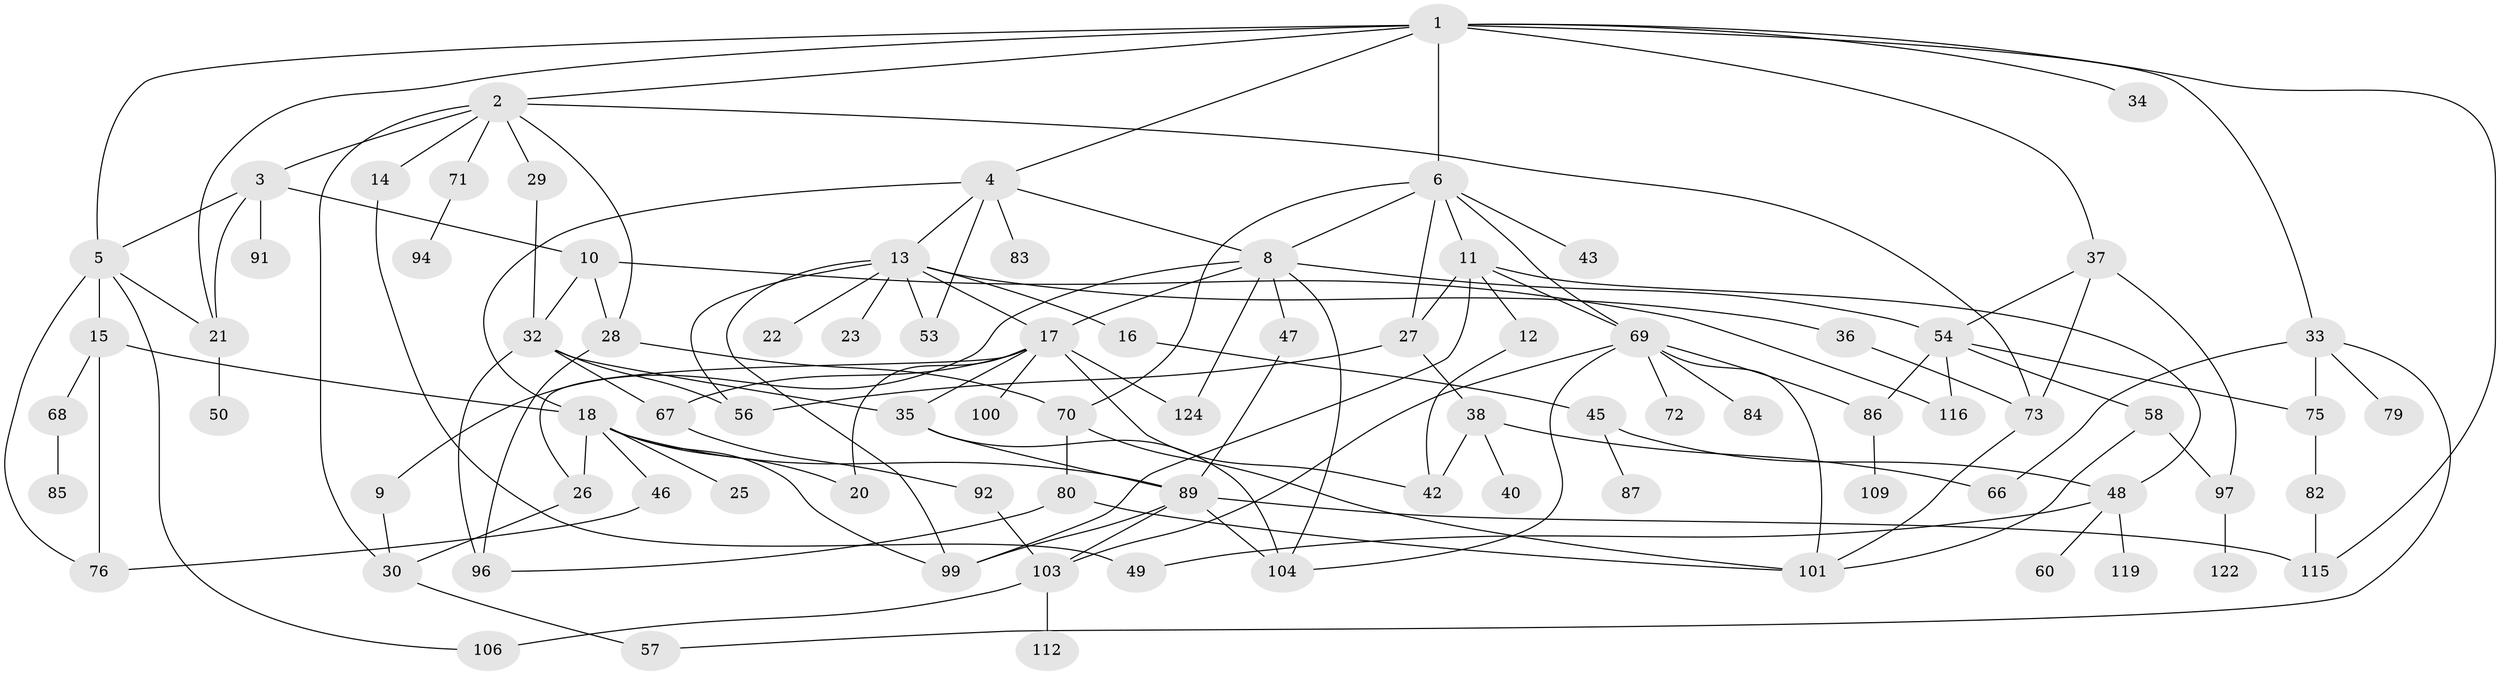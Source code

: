 // Generated by graph-tools (version 1.1) at 2025/23/03/03/25 07:23:30]
// undirected, 86 vertices, 140 edges
graph export_dot {
graph [start="1"]
  node [color=gray90,style=filled];
  1 [super="+31"];
  2 [super="+121"];
  3 [super="+118"];
  4 [super="+74"];
  5 [super="+39"];
  6 [super="+7"];
  8 [super="+41"];
  9 [super="+24"];
  10 [super="+59"];
  11 [super="+55"];
  12;
  13 [super="+19"];
  14;
  15 [super="+90"];
  16;
  17 [super="+62"];
  18 [super="+117"];
  20 [super="+61"];
  21;
  22;
  23;
  25;
  26;
  27;
  28 [super="+51"];
  29;
  30 [super="+65"];
  32 [super="+44"];
  33;
  34;
  35 [super="+52"];
  36;
  37 [super="+98"];
  38 [super="+64"];
  40;
  42 [super="+81"];
  43;
  45;
  46 [super="+78"];
  47;
  48 [super="+63"];
  49;
  50;
  53 [super="+120"];
  54;
  56 [super="+113"];
  57 [super="+110"];
  58 [super="+102"];
  60;
  66;
  67;
  68;
  69 [super="+108"];
  70;
  71;
  72;
  73;
  75;
  76 [super="+77"];
  79;
  80 [super="+88"];
  82 [super="+105"];
  83;
  84;
  85;
  86 [super="+93"];
  87;
  89 [super="+95"];
  91;
  92;
  94;
  96;
  97 [super="+123"];
  99 [super="+107"];
  100;
  101 [super="+125"];
  103 [super="+111"];
  104 [super="+114"];
  106;
  109;
  112;
  115;
  116;
  119;
  122;
  124;
  1 -- 2;
  1 -- 4;
  1 -- 5;
  1 -- 6;
  1 -- 34;
  1 -- 37;
  1 -- 115;
  1 -- 21;
  1 -- 33;
  2 -- 3;
  2 -- 14;
  2 -- 28;
  2 -- 29;
  2 -- 71;
  2 -- 73;
  2 -- 30;
  3 -- 10;
  3 -- 21;
  3 -- 91;
  3 -- 5;
  4 -- 8;
  4 -- 13;
  4 -- 18;
  4 -- 53;
  4 -- 83;
  5 -- 15;
  5 -- 21;
  5 -- 76;
  5 -- 106;
  6 -- 27;
  6 -- 43;
  6 -- 8;
  6 -- 70;
  6 -- 11;
  6 -- 69;
  8 -- 9;
  8 -- 47;
  8 -- 54;
  8 -- 124;
  8 -- 104;
  8 -- 17;
  9 -- 30;
  10 -- 32;
  10 -- 116;
  10 -- 28;
  11 -- 12;
  11 -- 69;
  11 -- 99;
  11 -- 27;
  11 -- 48;
  12 -- 42;
  13 -- 16;
  13 -- 17;
  13 -- 22;
  13 -- 99;
  13 -- 36;
  13 -- 53;
  13 -- 23;
  13 -- 56;
  14 -- 49;
  15 -- 68;
  15 -- 76;
  15 -- 18;
  16 -- 45;
  17 -- 20;
  17 -- 26;
  17 -- 67 [weight=2];
  17 -- 100;
  17 -- 124;
  17 -- 42;
  17 -- 35;
  18 -- 25;
  18 -- 46;
  18 -- 99;
  18 -- 20;
  18 -- 89;
  18 -- 26;
  21 -- 50;
  26 -- 30;
  27 -- 38;
  27 -- 56;
  28 -- 96;
  28 -- 70;
  29 -- 32;
  30 -- 57;
  32 -- 35;
  32 -- 96;
  32 -- 67;
  32 -- 56;
  33 -- 75;
  33 -- 79;
  33 -- 57;
  33 -- 66;
  35 -- 104;
  35 -- 89;
  36 -- 73;
  37 -- 97;
  37 -- 54;
  37 -- 73;
  38 -- 40;
  38 -- 42;
  38 -- 66;
  45 -- 48 [weight=2];
  45 -- 87;
  46 -- 76;
  47 -- 89;
  48 -- 60;
  48 -- 119;
  48 -- 49;
  54 -- 58;
  54 -- 116;
  54 -- 75;
  54 -- 86;
  58 -- 101;
  58 -- 97;
  67 -- 92;
  68 -- 85;
  69 -- 72;
  69 -- 84;
  69 -- 86;
  69 -- 104;
  69 -- 101;
  69 -- 103;
  70 -- 80;
  70 -- 101;
  71 -- 94;
  73 -- 101;
  75 -- 82;
  80 -- 96;
  80 -- 101;
  82 -- 115;
  86 -- 109;
  89 -- 104;
  89 -- 115;
  89 -- 99;
  89 -- 103;
  92 -- 103;
  97 -- 122;
  103 -- 112;
  103 -- 106;
}
